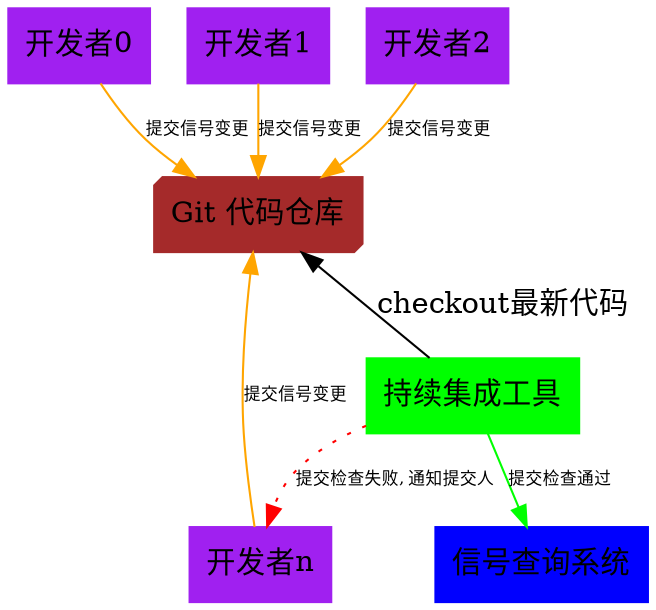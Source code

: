 digraph G {
	graph [layout=dot rankdir=TB]
	node [shape=box, style=filled]
    developer0 [color=purple, label="开发者0"]    
    developer1 [color=purple, label="开发者1"]    
    developer2 [color=purple, label="开发者2"]    
    developer3 [color=purple, label="开发者n"]    
    git [shape=box3d, color=brown, label="Git 代码仓库"]
    jenkins [label="持续集成工具", color=green]
    {developer0 developer1 developer2 developer3 } -> git  [label="提交信号变更", fontsize=8, color=orange]
    git -> jenkins [label="checkout最新代码", dir=back]
    query_system [color=blue, label="信号查询系统"]
    jenkins  -> query_system [label="提交检查通过", fontsize=8, color=green]
    jenkins  -> developer3 [label="提交检查失败, 通知提交人", fontsize=8, color=red, style=dotted]
    
}
